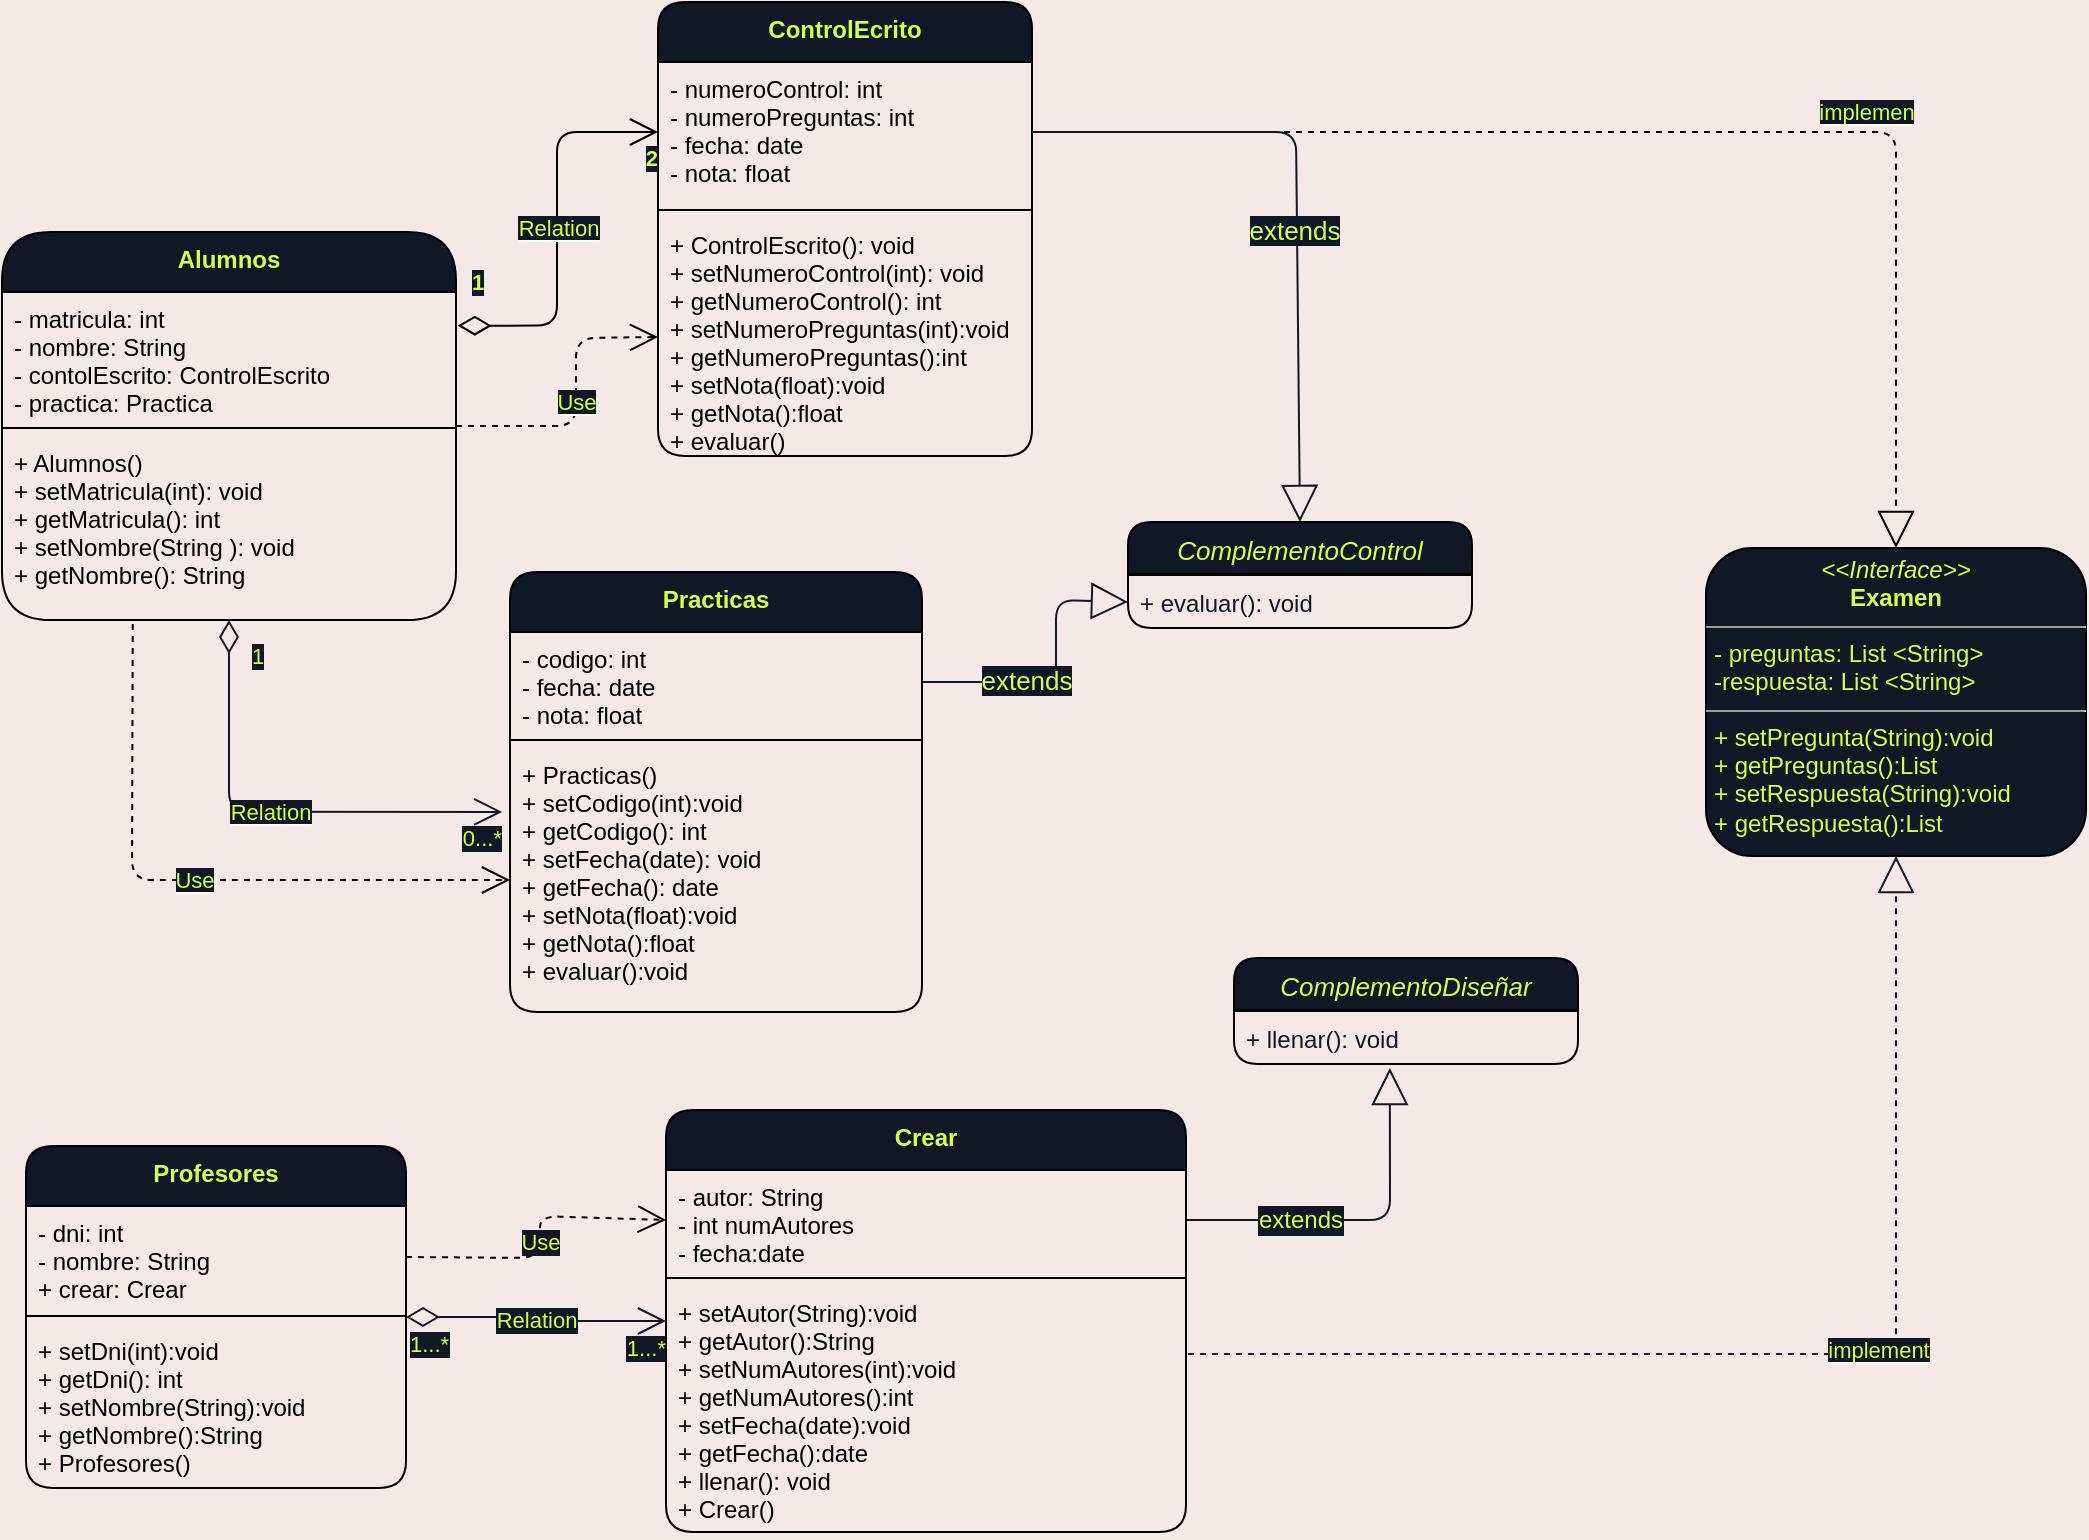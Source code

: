 <mxfile version="16.5.1" type="device"><diagram id="0dSHcw8shHuYO7Whkr7i" name="Página-1"><mxGraphModel dx="868" dy="563" grid="0" gridSize="10" guides="1" tooltips="1" connect="1" arrows="1" fold="1" page="0" pageScale="1" pageWidth="583" pageHeight="827" background="#F3EAE8" math="0" shadow="0"><root><mxCell id="0"/><mxCell id="1" parent="0"/><object label="Alumnos" matricula="" id="2xLYBPBqiz5KFT7hjfZy-1"><mxCell style="swimlane;fontStyle=1;align=center;verticalAlign=top;childLayout=stackLayout;horizontal=1;startSize=30;horizontalStack=0;resizeParent=1;resizeParentMax=0;resizeLast=0;collapsible=1;marginBottom=0;fillColor=#121726;fontColor=#D3FF55;rounded=1;arcSize=27;flipV=0;flipH=1;" parent="1" vertex="1"><mxGeometry x="77" y="147" width="227" height="194" as="geometry"><mxRectangle x="20" y="40" width="80" height="30" as="alternateBounds"/></mxGeometry></mxCell></object><object label="- matricula: int&#10;- nombre: String&#10;- contolEscrito: ControlEscrito&#10;- practica: Practica" id="2xLYBPBqiz5KFT7hjfZy-2"><mxCell style="text;strokeColor=none;fillColor=none;align=left;verticalAlign=top;spacingLeft=4;spacingRight=4;overflow=hidden;rotatable=0;points=[[0,0.5],[1,0.5]];portConstraint=eastwest;rounded=1;shadow=0;" parent="2xLYBPBqiz5KFT7hjfZy-1" vertex="1"><mxGeometry y="30" width="227" height="64" as="geometry"/></mxCell></object><mxCell id="2xLYBPBqiz5KFT7hjfZy-3" value="" style="line;strokeWidth=1;fillColor=none;align=left;verticalAlign=middle;spacingTop=-1;spacingLeft=3;spacingRight=3;rotatable=0;labelPosition=right;points=[];portConstraint=eastwest;rounded=1;" parent="2xLYBPBqiz5KFT7hjfZy-1" vertex="1"><mxGeometry y="94" width="227" height="8" as="geometry"/></mxCell><mxCell id="2xLYBPBqiz5KFT7hjfZy-4" value="+ Alumnos()&#10;+ setMatricula(int): void&#10;+ getMatricula(): int&#10;+ setNombre(String ): void&#10;+ getNombre(): String" style="text;strokeColor=none;fillColor=none;align=left;verticalAlign=top;spacingLeft=4;spacingRight=4;overflow=hidden;rotatable=0;points=[[0,0.5],[1,0.5]];portConstraint=eastwest;rounded=1;" parent="2xLYBPBqiz5KFT7hjfZy-1" vertex="1"><mxGeometry y="102" width="227" height="92" as="geometry"/></mxCell><mxCell id="2xLYBPBqiz5KFT7hjfZy-5" value="ControlEcrito" style="swimlane;fontStyle=1;align=center;verticalAlign=top;childLayout=stackLayout;horizontal=1;startSize=30;horizontalStack=0;resizeParent=1;resizeParentMax=0;resizeLast=0;collapsible=1;marginBottom=0;fillColor=#121726;fontColor=#D3FF55;rounded=1;" parent="1" vertex="1"><mxGeometry x="405" y="32" width="187" height="227" as="geometry"><mxRectangle x="408" y="45" width="80" height="30" as="alternateBounds"/></mxGeometry></mxCell><mxCell id="2xLYBPBqiz5KFT7hjfZy-6" value="- numeroControl: int&#10;- numeroPreguntas: int&#10;- fecha: date&#10;- nota: float" style="text;strokeColor=none;fillColor=none;align=left;verticalAlign=top;spacingLeft=4;spacingRight=4;overflow=hidden;rotatable=0;points=[[0,0.5],[1,0.5]];portConstraint=eastwest;rounded=1;" parent="2xLYBPBqiz5KFT7hjfZy-5" vertex="1"><mxGeometry y="30" width="187" height="70" as="geometry"/></mxCell><mxCell id="2xLYBPBqiz5KFT7hjfZy-7" value="" style="line;strokeWidth=1;fillColor=none;align=left;verticalAlign=middle;spacingTop=-1;spacingLeft=3;spacingRight=3;rotatable=0;labelPosition=right;points=[];portConstraint=eastwest;rounded=1;" parent="2xLYBPBqiz5KFT7hjfZy-5" vertex="1"><mxGeometry y="100" width="187" height="8" as="geometry"/></mxCell><mxCell id="2xLYBPBqiz5KFT7hjfZy-8" value="+ ControlEscrito(): void&#10;+ setNumeroControl(int): void&#10;+ getNumeroControl(): int&#10;+ setNumeroPreguntas(int):void&#10;+ getNumeroPreguntas():int&#10;+ setNota(float):void&#10;+ getNota():float&#10;+ evaluar()" style="text;strokeColor=none;fillColor=none;align=left;verticalAlign=top;spacingLeft=4;spacingRight=4;overflow=hidden;rotatable=0;points=[[0,0.5],[1,0.5]];portConstraint=eastwest;rounded=1;" parent="2xLYBPBqiz5KFT7hjfZy-5" vertex="1"><mxGeometry y="108" width="187" height="119" as="geometry"/></mxCell><mxCell id="2xLYBPBqiz5KFT7hjfZy-93" style="edgeStyle=none;rounded=1;orthogonalLoop=1;jettySize=auto;html=1;fontColor=#D3FF55;startArrow=ERone;startFill=0;endArrow=block;endFill=0;endSize=16;strokeColor=none;strokeWidth=1;entryX=1.015;entryY=0.84;entryDx=0;entryDy=0;entryPerimeter=0;" parent="1" target="2xLYBPBqiz5KFT7hjfZy-24" edge="1"><mxGeometry relative="1" as="geometry"><mxPoint x="922" y="616" as="targetPoint"/><mxPoint x="925.445" y="453.0" as="sourcePoint"/><Array as="points"><mxPoint x="922" y="664"/></Array></mxGeometry></mxCell><mxCell id="2xLYBPBqiz5KFT7hjfZy-13" value="&lt;span style=&quot;background-color: rgb(18 , 23 , 38)&quot;&gt;Relation&lt;/span&gt;" style="endArrow=open;html=1;endSize=12;startArrow=diamondThin;startSize=14;startFill=0;edgeStyle=orthogonalEdgeStyle;rounded=1;fontColor=#D3FF55;entryX=0;entryY=0.5;entryDx=0;entryDy=0;endFill=0;strokeWidth=1;exitX=1.004;exitY=0.263;exitDx=0;exitDy=0;exitPerimeter=0;" parent="1" source="2xLYBPBqiz5KFT7hjfZy-2" target="2xLYBPBqiz5KFT7hjfZy-6" edge="1"><mxGeometry relative="1" as="geometry"><mxPoint x="264" y="96" as="sourcePoint"/><mxPoint x="374" y="96" as="targetPoint"/></mxGeometry></mxCell><mxCell id="2xLYBPBqiz5KFT7hjfZy-14" value="1" style="edgeLabel;resizable=0;html=1;align=left;verticalAlign=top;fontColor=#D3FF55;fillColor=#121726;labelBackgroundColor=#121726;fontStyle=1;rounded=1;" parent="2xLYBPBqiz5KFT7hjfZy-13" connectable="0" vertex="1"><mxGeometry x="-1" relative="1" as="geometry"><mxPoint x="5" y="-35" as="offset"/></mxGeometry></mxCell><mxCell id="2xLYBPBqiz5KFT7hjfZy-15" value="2" style="edgeLabel;resizable=0;html=1;align=right;verticalAlign=top;fontColor=#D3FF55;fillColor=#121726;labelBackgroundColor=#121726;fontStyle=1;rounded=1;" parent="2xLYBPBqiz5KFT7hjfZy-13" connectable="0" vertex="1"><mxGeometry x="1" relative="1" as="geometry"/></mxCell><mxCell id="2xLYBPBqiz5KFT7hjfZy-19" value="Profesores" style="swimlane;fontStyle=1;align=center;verticalAlign=top;childLayout=stackLayout;horizontal=1;startSize=30;horizontalStack=0;resizeParent=1;resizeParentMax=0;resizeLast=0;collapsible=1;marginBottom=0;fillColor=#121726;fontColor=#D3FF55;rounded=1;" parent="1" vertex="1"><mxGeometry x="89" y="604" width="190" height="171" as="geometry"><mxRectangle x="20" y="50" width="80" height="30" as="alternateBounds"/></mxGeometry></mxCell><mxCell id="2xLYBPBqiz5KFT7hjfZy-20" value="- dni: int&#10;- nombre: String&#10;+ crear: Crear" style="text;strokeColor=none;fillColor=none;align=left;verticalAlign=top;spacingLeft=4;spacingRight=4;overflow=hidden;rotatable=0;points=[[0,0.5],[1,0.5]];portConstraint=eastwest;rounded=1;" parent="2xLYBPBqiz5KFT7hjfZy-19" vertex="1"><mxGeometry y="30" width="190" height="51" as="geometry"/></mxCell><mxCell id="2xLYBPBqiz5KFT7hjfZy-21" value="" style="line;strokeWidth=1;fillColor=none;align=left;verticalAlign=middle;spacingTop=-1;spacingLeft=3;spacingRight=3;rotatable=0;labelPosition=right;points=[];portConstraint=eastwest;rounded=1;" parent="2xLYBPBqiz5KFT7hjfZy-19" vertex="1"><mxGeometry y="81" width="190" height="8" as="geometry"/></mxCell><mxCell id="2xLYBPBqiz5KFT7hjfZy-22" value="+ setDni(int):void&#10;+ getDni(): int&#10;+ setNombre(String):void&#10;+ getNombre():String&#10;+ Profesores()" style="text;strokeColor=none;fillColor=none;align=left;verticalAlign=top;spacingLeft=4;spacingRight=4;overflow=hidden;rotatable=0;points=[[0,0.5],[1,0.5]];portConstraint=eastwest;rounded=1;" parent="2xLYBPBqiz5KFT7hjfZy-19" vertex="1"><mxGeometry y="89" width="190" height="82" as="geometry"/></mxCell><mxCell id="2xLYBPBqiz5KFT7hjfZy-23" value="Crear" style="swimlane;fontStyle=1;align=center;verticalAlign=top;childLayout=stackLayout;horizontal=1;startSize=30;horizontalStack=0;resizeParent=1;resizeParentMax=0;resizeLast=0;collapsible=1;marginBottom=0;fillColor=#121726;fontColor=#D3FF55;rounded=1;" parent="1" vertex="1"><mxGeometry x="409" y="586" width="260" height="211" as="geometry"><mxRectangle x="20" y="50" width="80" height="30" as="alternateBounds"/></mxGeometry></mxCell><mxCell id="2xLYBPBqiz5KFT7hjfZy-24" value="- autor: String&#10;- int numAutores&#10;- fecha:date&#10;" style="text;strokeColor=none;fillColor=none;align=left;verticalAlign=top;spacingLeft=4;spacingRight=4;overflow=hidden;rotatable=0;points=[[0,0.5],[1,0.5]];portConstraint=eastwest;rounded=1;" parent="2xLYBPBqiz5KFT7hjfZy-23" vertex="1"><mxGeometry y="30" width="260" height="50" as="geometry"/></mxCell><mxCell id="2xLYBPBqiz5KFT7hjfZy-25" value="" style="line;strokeWidth=1;fillColor=none;align=left;verticalAlign=middle;spacingTop=-1;spacingLeft=3;spacingRight=3;rotatable=0;labelPosition=right;points=[];portConstraint=eastwest;rounded=1;" parent="2xLYBPBqiz5KFT7hjfZy-23" vertex="1"><mxGeometry y="80" width="260" height="8" as="geometry"/></mxCell><mxCell id="2xLYBPBqiz5KFT7hjfZy-26" value="+ setAutor(String):void&#10;+ getAutor():String&#10;+ setNumAutores(int):void&#10;+ getNumAutores():int&#10;+ setFecha(date):void&#10;+ getFecha():date&#10;+ llenar(): void&#10;+ Crear()" style="text;strokeColor=none;fillColor=none;align=left;verticalAlign=top;spacingLeft=4;spacingRight=4;overflow=hidden;rotatable=0;points=[[0,0.5],[1,0.5]];portConstraint=eastwest;rounded=1;" parent="2xLYBPBqiz5KFT7hjfZy-23" vertex="1"><mxGeometry y="88" width="260" height="123" as="geometry"/></mxCell><mxCell id="2xLYBPBqiz5KFT7hjfZy-27" value="Practicas" style="swimlane;fontStyle=1;align=center;verticalAlign=top;childLayout=stackLayout;horizontal=1;startSize=30;horizontalStack=0;resizeParent=1;resizeParentMax=0;resizeLast=0;collapsible=1;marginBottom=0;fillColor=#121726;fontColor=#D3FF55;rounded=1;" parent="1" vertex="1"><mxGeometry x="331" y="317" width="206" height="220" as="geometry"><mxRectangle x="310" y="40" width="80" height="30" as="alternateBounds"/></mxGeometry></mxCell><mxCell id="2xLYBPBqiz5KFT7hjfZy-28" value="- codigo: int&#10;- fecha: date&#10;- nota: float" style="text;strokeColor=none;fillColor=none;align=left;verticalAlign=top;spacingLeft=4;spacingRight=4;overflow=hidden;rotatable=0;points=[[0,0.5],[1,0.5]];portConstraint=eastwest;rounded=1;" parent="2xLYBPBqiz5KFT7hjfZy-27" vertex="1"><mxGeometry y="30" width="206" height="50" as="geometry"/></mxCell><mxCell id="2xLYBPBqiz5KFT7hjfZy-29" value="" style="line;strokeWidth=1;fillColor=none;align=left;verticalAlign=middle;spacingTop=-1;spacingLeft=3;spacingRight=3;rotatable=0;labelPosition=right;points=[];portConstraint=eastwest;rounded=1;" parent="2xLYBPBqiz5KFT7hjfZy-27" vertex="1"><mxGeometry y="80" width="206" height="8" as="geometry"/></mxCell><mxCell id="2xLYBPBqiz5KFT7hjfZy-30" value="+ Practicas()&#10;+ setCodigo(int):void&#10;+ getCodigo(): int&#10;+ setFecha(date): void&#10;+ getFecha(): date&#10;+ setNota(float):void&#10;+ getNota():float&#10;+ evaluar():void" style="text;strokeColor=none;fillColor=none;align=left;verticalAlign=top;spacingLeft=4;spacingRight=4;overflow=hidden;rotatable=0;points=[[0,0.5],[1,0.5]];portConstraint=eastwest;rounded=1;" parent="2xLYBPBqiz5KFT7hjfZy-27" vertex="1"><mxGeometry y="88" width="206" height="132" as="geometry"/></mxCell><mxCell id="2xLYBPBqiz5KFT7hjfZy-31" value="" style="edgeLabel;resizable=0;html=1;align=right;verticalAlign=top;fontColor=#D3FF55;fillColor=#121726;labelBackgroundColor=#121726;fontStyle=1;rounded=1;" parent="1" connectable="0" vertex="1"><mxGeometry x="513.997" y="100.64" as="geometry"/></mxCell><mxCell id="2xLYBPBqiz5KFT7hjfZy-79" value="&lt;span style=&quot;background-color: rgb(18 , 23 , 38)&quot;&gt;implemen&lt;/span&gt;" style="endArrow=block;endSize=16;endFill=0;html=1;rounded=1;fontColor=#D3FF55;exitX=1;exitY=0.5;exitDx=0;exitDy=0;entryX=0.5;entryY=0;entryDx=0;entryDy=0;dashed=1;" parent="1" source="2xLYBPBqiz5KFT7hjfZy-6" target="Y__vLeuPfOcXsZOmWc-1-3" edge="1"><mxGeometry x="0.302" y="10" width="160" relative="1" as="geometry"><mxPoint x="666" y="192" as="sourcePoint"/><mxPoint x="919.92" y="300" as="targetPoint"/><Array as="points"><mxPoint x="909" y="97"/><mxPoint x="1024" y="97"/></Array><mxPoint as="offset"/></mxGeometry></mxCell><mxCell id="2xLYBPBqiz5KFT7hjfZy-95" style="edgeStyle=none;rounded=1;orthogonalLoop=1;jettySize=auto;html=1;fontColor=#D3FF55;startArrow=none;startFill=0;endArrow=block;endFill=0;endSize=16;strokeColor=#121726;strokeWidth=1;dashed=1;entryX=0.5;entryY=1;entryDx=0;entryDy=0;exitX=1.004;exitY=0.276;exitDx=0;exitDy=0;exitPerimeter=0;" parent="1" source="2xLYBPBqiz5KFT7hjfZy-26" target="Y__vLeuPfOcXsZOmWc-1-3" edge="1"><mxGeometry relative="1" as="geometry"><mxPoint x="926" y="453.0" as="targetPoint"/><Array as="points"><mxPoint x="1024" y="708"/></Array><mxPoint x="876" y="663" as="sourcePoint"/></mxGeometry></mxCell><mxCell id="Y__vLeuPfOcXsZOmWc-1-1" value="&lt;span style=&quot;background-color: rgb(18 , 23 , 38)&quot;&gt;&lt;font color=&quot;#d3ff55&quot;&gt;implement&lt;/font&gt;&lt;/span&gt;" style="edgeLabel;html=1;align=center;verticalAlign=middle;resizable=0;points=[];fontColor=#121726;" parent="2xLYBPBqiz5KFT7hjfZy-95" vertex="1" connectable="0"><mxGeometry x="0.144" y="2" relative="1" as="geometry"><mxPoint as="offset"/></mxGeometry></mxCell><mxCell id="2xLYBPBqiz5KFT7hjfZy-99" value="&lt;span style=&quot;background-color: rgb(18 , 23 , 38)&quot;&gt;Relation&lt;/span&gt;" style="endArrow=open;html=1;endSize=12;startArrow=diamondThin;startSize=14;startFill=0;edgeStyle=orthogonalEdgeStyle;rounded=1;fontColor=#D3FF55;strokeColor=#121726;strokeWidth=1;endFill=0;entryX=-0.019;entryY=0.242;entryDx=0;entryDy=0;entryPerimeter=0;" parent="1" source="2xLYBPBqiz5KFT7hjfZy-1" target="2xLYBPBqiz5KFT7hjfZy-30" edge="1"><mxGeometry relative="1" as="geometry"><mxPoint x="215" y="397" as="sourcePoint"/><mxPoint x="375" y="397" as="targetPoint"/><Array as="points"><mxPoint x="191" y="437"/></Array></mxGeometry></mxCell><mxCell id="2xLYBPBqiz5KFT7hjfZy-100" value="1" style="edgeLabel;resizable=0;html=1;align=left;verticalAlign=top;labelBackgroundColor=#121726;fontColor=#D3FF55;fillColor=#121726;rounded=1;" parent="2xLYBPBqiz5KFT7hjfZy-99" connectable="0" vertex="1"><mxGeometry x="-1" relative="1" as="geometry"><mxPoint x="9" y="5" as="offset"/></mxGeometry></mxCell><mxCell id="2xLYBPBqiz5KFT7hjfZy-101" value="0...*" style="edgeLabel;resizable=0;html=1;align=right;verticalAlign=top;labelBackgroundColor=#121726;fontColor=#D3FF55;fillColor=#121726;rounded=1;" parent="2xLYBPBqiz5KFT7hjfZy-99" connectable="0" vertex="1"><mxGeometry x="1" relative="1" as="geometry"/></mxCell><mxCell id="2xLYBPBqiz5KFT7hjfZy-102" value="Relation" style="endArrow=open;html=1;endSize=12;startArrow=diamondThin;startSize=14;startFill=0;edgeStyle=orthogonalEdgeStyle;rounded=1;labelBackgroundColor=#121726;fontColor=#D3FF55;strokeColor=#121726;strokeWidth=1;endFill=0;" parent="1" source="2xLYBPBqiz5KFT7hjfZy-19" target="2xLYBPBqiz5KFT7hjfZy-23" edge="1"><mxGeometry relative="1" as="geometry"><mxPoint x="294" y="651" as="sourcePoint"/><mxPoint x="454" y="651" as="targetPoint"/></mxGeometry></mxCell><mxCell id="2xLYBPBqiz5KFT7hjfZy-103" value="1...*" style="edgeLabel;resizable=0;html=1;align=left;verticalAlign=top;labelBackgroundColor=#121726;fontColor=#D3FF55;fillColor=#121726;rounded=1;" parent="2xLYBPBqiz5KFT7hjfZy-102" connectable="0" vertex="1"><mxGeometry x="-1" relative="1" as="geometry"/></mxCell><mxCell id="2xLYBPBqiz5KFT7hjfZy-104" value="1...*" style="edgeLabel;resizable=0;html=1;align=right;verticalAlign=top;labelBackgroundColor=#121726;fontColor=#D3FF55;fillColor=#121726;rounded=1;" parent="2xLYBPBqiz5KFT7hjfZy-102" connectable="0" vertex="1"><mxGeometry x="1" relative="1" as="geometry"/></mxCell><mxCell id="2xLYBPBqiz5KFT7hjfZy-109" style="edgeStyle=none;rounded=1;orthogonalLoop=1;jettySize=auto;html=1;fontColor=#D3FF55;startArrow=none;startFill=0;endArrow=block;endFill=0;endSize=16;strokeColor=#121726;strokeWidth=1;exitX=1;exitY=0.5;exitDx=0;exitDy=0;entryX=0.453;entryY=1.077;entryDx=0;entryDy=0;entryPerimeter=0;" parent="1" source="2xLYBPBqiz5KFT7hjfZy-24" target="Y__vLeuPfOcXsZOmWc-1-8" edge="1"><mxGeometry relative="1" as="geometry"><mxPoint x="688" y="694.0" as="sourcePoint"/><mxPoint x="847" y="676" as="targetPoint"/><Array as="points"><mxPoint x="771" y="641"/></Array></mxGeometry></mxCell><mxCell id="Y__vLeuPfOcXsZOmWc-1-10" value="extends" style="edgeLabel;html=1;align=center;verticalAlign=middle;resizable=0;points=[];fontSize=12;fontFamily=Helvetica;fontColor=#D3FF55;labelBackgroundColor=#121726;" parent="2xLYBPBqiz5KFT7hjfZy-109" vertex="1" connectable="0"><mxGeometry x="-0.048" y="2" relative="1" as="geometry"><mxPoint x="-28" y="2" as="offset"/></mxGeometry></mxCell><mxCell id="2xLYBPBqiz5KFT7hjfZy-112" style="edgeStyle=none;rounded=1;orthogonalLoop=1;jettySize=auto;html=1;fontColor=#D3FF55;startArrow=none;startFill=0;endArrow=block;endFill=0;endSize=16;strokeColor=#121726;strokeWidth=1;entryX=0;entryY=0.5;entryDx=0;entryDy=0;exitX=1;exitY=0.5;exitDx=0;exitDy=0;" parent="1" source="2xLYBPBqiz5KFT7hjfZy-28" target="Y__vLeuPfOcXsZOmWc-1-13" edge="1"><mxGeometry relative="1" as="geometry"><mxPoint x="587" y="379" as="sourcePoint"/><mxPoint x="645" y="309.25" as="targetPoint"/><Array as="points"><mxPoint x="604" y="372"/><mxPoint x="604" y="360"/><mxPoint x="604" y="331"/></Array></mxGeometry></mxCell><mxCell id="Y__vLeuPfOcXsZOmWc-1-15" value="extends" style="edgeLabel;html=1;align=center;verticalAlign=middle;resizable=0;points=[];fontSize=13;fontFamily=Helvetica;fontColor=#D3FF55;labelBackgroundColor=#121726;" parent="2xLYBPBqiz5KFT7hjfZy-112" vertex="1" connectable="0"><mxGeometry x="-0.286" y="1" relative="1" as="geometry"><mxPoint as="offset"/></mxGeometry></mxCell><mxCell id="2xLYBPBqiz5KFT7hjfZy-114" style="edgeStyle=none;rounded=1;orthogonalLoop=1;jettySize=auto;html=1;fontColor=#D3FF55;startArrow=none;startFill=0;endArrow=block;endFill=0;endSize=16;strokeColor=#121726;strokeWidth=1;entryX=0.5;entryY=0;entryDx=0;entryDy=0;exitX=1;exitY=0.5;exitDx=0;exitDy=0;" parent="1" source="2xLYBPBqiz5KFT7hjfZy-6" target="Y__vLeuPfOcXsZOmWc-1-11" edge="1"><mxGeometry relative="1" as="geometry"><mxPoint x="523.007" y="357" as="sourcePoint"/><mxPoint x="645" y="275.75" as="targetPoint"/><Array as="points"><mxPoint x="724" y="97"/></Array></mxGeometry></mxCell><mxCell id="Y__vLeuPfOcXsZOmWc-1-18" value="extends" style="edgeLabel;html=1;align=center;verticalAlign=middle;resizable=0;points=[];fontSize=13;fontFamily=Helvetica;fontColor=#D3FF55;labelBackgroundColor=#121726;" parent="2xLYBPBqiz5KFT7hjfZy-114" vertex="1" connectable="0"><mxGeometry x="0.107" y="-2" relative="1" as="geometry"><mxPoint as="offset"/></mxGeometry></mxCell><mxCell id="qectqHVTHS8-2dMrb66g-1" value="&lt;span style=&quot;background-color: rgb(18 , 23 , 38)&quot;&gt;&lt;font color=&quot;#d3ff55&quot;&gt;Use&lt;/font&gt;&lt;/span&gt;" style="endArrow=open;endSize=12;dashed=1;html=1;rounded=1;exitX=0.288;exitY=1.022;exitDx=0;exitDy=0;exitPerimeter=0;entryX=0;entryY=0.5;entryDx=0;entryDy=0;strokeColor=default;" parent="1" source="2xLYBPBqiz5KFT7hjfZy-4" target="2xLYBPBqiz5KFT7hjfZy-30" edge="1"><mxGeometry width="160" relative="1" as="geometry"><mxPoint x="114" y="407" as="sourcePoint"/><mxPoint x="274" y="407" as="targetPoint"/><Array as="points"><mxPoint x="142" y="471"/></Array></mxGeometry></mxCell><mxCell id="qectqHVTHS8-2dMrb66g-2" value="&lt;span style=&quot;background-color: rgb(18 , 23 , 38)&quot;&gt;&lt;font color=&quot;#d3ff55&quot;&gt;Use&lt;/font&gt;&lt;/span&gt;" style="endArrow=open;endSize=12;dashed=1;html=1;rounded=1;exitX=1;exitY=0.5;exitDx=0;exitDy=0;entryX=0;entryY=0.5;entryDx=0;entryDy=0;strokeColor=default;" parent="1" source="2xLYBPBqiz5KFT7hjfZy-1" target="2xLYBPBqiz5KFT7hjfZy-8" edge="1"><mxGeometry width="160" relative="1" as="geometry"><mxPoint x="112.376" y="358.004" as="sourcePoint"/><mxPoint x="348" y="485.98" as="targetPoint"/><Array as="points"><mxPoint x="364" y="244"/><mxPoint x="364" y="200"/></Array></mxGeometry></mxCell><mxCell id="qectqHVTHS8-2dMrb66g-3" value="Use" style="endArrow=open;endSize=12;dashed=1;html=1;rounded=1;strokeColor=default;exitX=1;exitY=0.5;exitDx=0;exitDy=0;entryX=0;entryY=0.5;entryDx=0;entryDy=0;labelBackgroundColor=#121726;fontColor=#D3FF55;" parent="1" source="2xLYBPBqiz5KFT7hjfZy-20" target="2xLYBPBqiz5KFT7hjfZy-24" edge="1"><mxGeometry width="160" relative="1" as="geometry"><mxPoint x="185" y="559" as="sourcePoint"/><mxPoint x="345" y="559" as="targetPoint"/><Array as="points"><mxPoint x="346" y="660"/><mxPoint x="346" y="639"/></Array></mxGeometry></mxCell><mxCell id="Y__vLeuPfOcXsZOmWc-1-3" value="&lt;p style=&quot;margin: 0px ; margin-top: 4px ; text-align: center&quot;&gt;&lt;i&gt;&amp;lt;&amp;lt;Interface&amp;gt;&amp;gt;&lt;/i&gt;&lt;br&gt;&lt;b&gt;Examen&lt;/b&gt;&lt;/p&gt;&lt;hr size=&quot;1&quot;&gt;&lt;p style=&quot;margin: 0px ; margin-left: 4px&quot;&gt;- preguntas: List &amp;lt;String&amp;gt;&amp;nbsp;&lt;br style=&quot;padding: 0px ; margin: 0px&quot;&gt;-respuesta: List &amp;lt;String&amp;gt;&lt;/p&gt;&lt;hr size=&quot;1&quot;&gt;&lt;p style=&quot;margin: 0px ; margin-left: 4px&quot;&gt;+ setPregunta(String):void&lt;br style=&quot;padding: 0px ; margin: 0px&quot;&gt;+ getPreguntas():List&lt;br style=&quot;padding: 0px ; margin: 0px&quot;&gt;+ setRespuesta(String):void&lt;br style=&quot;padding: 0px ; margin: 0px&quot;&gt;+ getRespuesta():List&lt;br&gt;&lt;/p&gt;" style="verticalAlign=top;align=left;overflow=fill;fontSize=12;fontFamily=Helvetica;html=1;rounded=1;fontColor=#D3FF55;startSize=37;strokeColor=default;fillColor=#121726;" parent="1" vertex="1"><mxGeometry x="929" y="305" width="190" height="154" as="geometry"/></mxCell><mxCell id="Y__vLeuPfOcXsZOmWc-1-5" value="ComplementoDiseñar" style="swimlane;fontStyle=2;align=center;verticalAlign=top;childLayout=stackLayout;horizontal=1;startSize=26;horizontalStack=0;resizeParent=1;resizeParentMax=0;resizeLast=0;collapsible=1;marginBottom=0;rounded=1;fontFamily=Helvetica;fontSize=13;fontColor=#D3FF55;strokeColor=default;fillColor=#121726;" parent="1" vertex="1"><mxGeometry x="693" y="510" width="172" height="53" as="geometry"/></mxCell><mxCell id="Y__vLeuPfOcXsZOmWc-1-7" value="" style="line;strokeWidth=1;fillColor=none;align=left;verticalAlign=middle;spacingTop=-1;spacingLeft=3;spacingRight=3;rotatable=0;labelPosition=right;points=[];portConstraint=eastwest;rounded=1;fontFamily=Helvetica;fontSize=12;fontColor=#D3FF55;startSize=30;" parent="Y__vLeuPfOcXsZOmWc-1-5" vertex="1"><mxGeometry y="26" width="172" height="1" as="geometry"/></mxCell><mxCell id="Y__vLeuPfOcXsZOmWc-1-8" value="+ llenar(): void" style="text;strokeColor=none;fillColor=none;align=left;verticalAlign=top;spacingLeft=4;spacingRight=4;overflow=hidden;rotatable=0;points=[[0,0.5],[1,0.5]];portConstraint=eastwest;rounded=1;fontFamily=Helvetica;fontSize=12;fontColor=#121726;startSize=30;" parent="Y__vLeuPfOcXsZOmWc-1-5" vertex="1"><mxGeometry y="27" width="172" height="26" as="geometry"/></mxCell><mxCell id="Y__vLeuPfOcXsZOmWc-1-11" value="ComplementoControl" style="swimlane;fontStyle=2;align=center;verticalAlign=top;childLayout=stackLayout;horizontal=1;startSize=26;horizontalStack=0;resizeParent=1;resizeParentMax=0;resizeLast=0;collapsible=1;marginBottom=0;rounded=1;fontFamily=Helvetica;fontSize=13;fontColor=#D3FF55;strokeColor=default;fillColor=#121726;" parent="1" vertex="1"><mxGeometry x="640" y="292" width="172" height="53" as="geometry"/></mxCell><mxCell id="Y__vLeuPfOcXsZOmWc-1-12" value="" style="line;strokeWidth=1;fillColor=none;align=left;verticalAlign=middle;spacingTop=-1;spacingLeft=3;spacingRight=3;rotatable=0;labelPosition=right;points=[];portConstraint=eastwest;rounded=1;fontFamily=Helvetica;fontSize=12;fontColor=#D3FF55;startSize=30;" parent="Y__vLeuPfOcXsZOmWc-1-11" vertex="1"><mxGeometry y="26" width="172" height="1" as="geometry"/></mxCell><mxCell id="Y__vLeuPfOcXsZOmWc-1-13" value="+ evaluar(): void" style="text;strokeColor=none;fillColor=none;align=left;verticalAlign=top;spacingLeft=4;spacingRight=4;overflow=hidden;rotatable=0;points=[[0,0.5],[1,0.5]];portConstraint=eastwest;rounded=1;fontFamily=Helvetica;fontSize=12;fontColor=#121726;startSize=30;" parent="Y__vLeuPfOcXsZOmWc-1-11" vertex="1"><mxGeometry y="27" width="172" height="26" as="geometry"/></mxCell></root></mxGraphModel></diagram></mxfile>